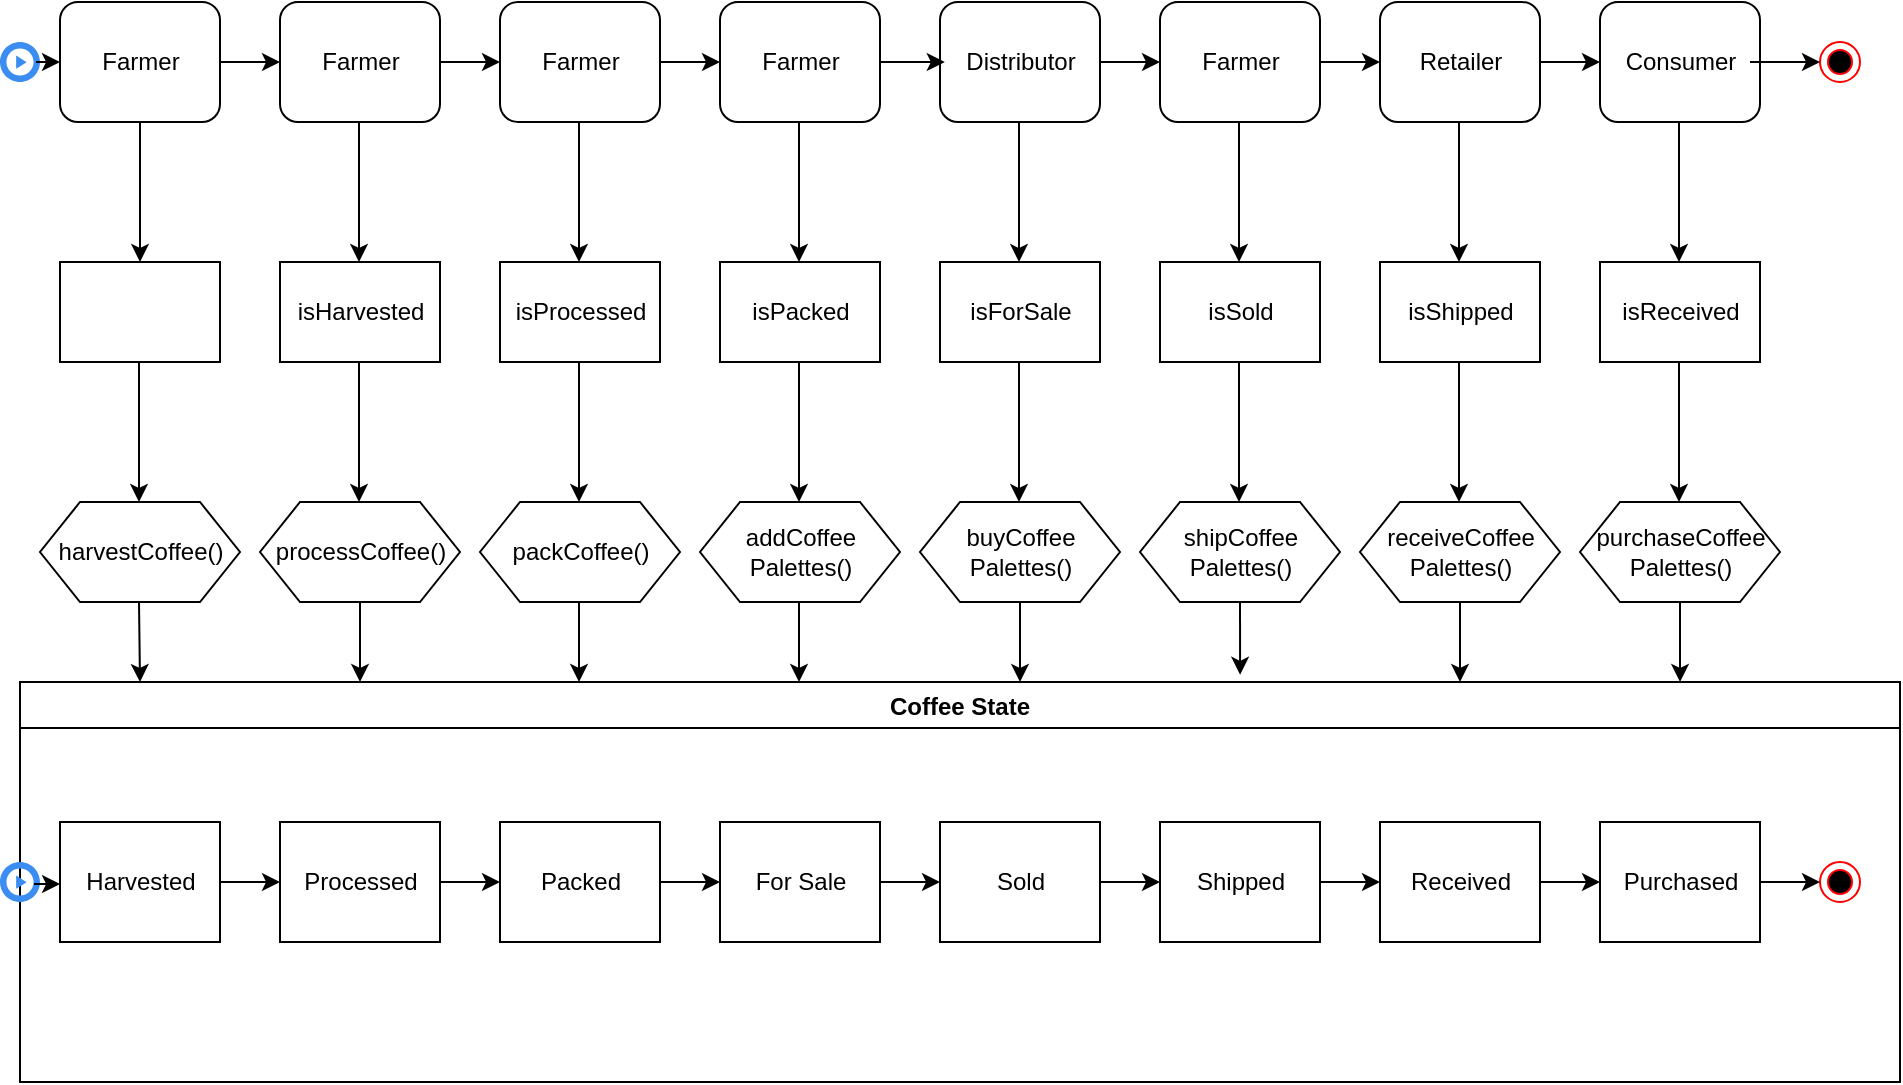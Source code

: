 <mxfile version="16.5.1" type="device"><diagram id="kyZpjeSCqg9_ylXnYAJk" name="Page-1"><mxGraphModel dx="1038" dy="249" grid="1" gridSize="10" guides="1" tooltips="1" connect="1" arrows="1" fold="1" page="0" pageScale="1" pageWidth="850" pageHeight="1100" math="0" shadow="0"><root><mxCell id="0"/><mxCell id="1" parent="0"/><mxCell id="xHu4nDAfz6wIKdTS2oWM-1" value="Coffee State" style="swimlane;" parent="1" vertex="1"><mxGeometry x="10" y="750" width="940" height="200" as="geometry"/></mxCell><mxCell id="xHu4nDAfz6wIKdTS2oWM-3" value="" style="rounded=0;whiteSpace=wrap;html=1;" parent="xHu4nDAfz6wIKdTS2oWM-1" vertex="1"><mxGeometry x="20" y="70" width="80" height="60" as="geometry"/></mxCell><mxCell id="xHu4nDAfz6wIKdTS2oWM-4" value="Harvested" style="text;html=1;resizable=0;autosize=1;align=center;verticalAlign=middle;points=[];fillColor=none;strokeColor=none;rounded=0;" parent="xHu4nDAfz6wIKdTS2oWM-1" vertex="1"><mxGeometry x="25" y="90" width="70" height="20" as="geometry"/></mxCell><mxCell id="xHu4nDAfz6wIKdTS2oWM-5" value="" style="rounded=0;whiteSpace=wrap;html=1;" parent="xHu4nDAfz6wIKdTS2oWM-1" vertex="1"><mxGeometry x="130" y="70" width="80" height="60" as="geometry"/></mxCell><mxCell id="xHu4nDAfz6wIKdTS2oWM-6" value="Processed" style="text;html=1;resizable=0;autosize=1;align=center;verticalAlign=middle;points=[];fillColor=none;strokeColor=none;rounded=0;" parent="xHu4nDAfz6wIKdTS2oWM-1" vertex="1"><mxGeometry x="135" y="90" width="70" height="20" as="geometry"/></mxCell><mxCell id="xHu4nDAfz6wIKdTS2oWM-7" value="" style="rounded=0;whiteSpace=wrap;html=1;" parent="xHu4nDAfz6wIKdTS2oWM-1" vertex="1"><mxGeometry x="240" y="70" width="80" height="60" as="geometry"/></mxCell><mxCell id="xHu4nDAfz6wIKdTS2oWM-8" value="Packed" style="text;html=1;resizable=0;autosize=1;align=center;verticalAlign=middle;points=[];fillColor=none;strokeColor=none;rounded=0;" parent="xHu4nDAfz6wIKdTS2oWM-1" vertex="1"><mxGeometry x="250" y="90" width="60" height="20" as="geometry"/></mxCell><mxCell id="xHu4nDAfz6wIKdTS2oWM-16" value="" style="rounded=0;whiteSpace=wrap;html=1;" parent="xHu4nDAfz6wIKdTS2oWM-1" vertex="1"><mxGeometry x="350" y="70" width="80" height="60" as="geometry"/></mxCell><mxCell id="xHu4nDAfz6wIKdTS2oWM-17" value="For Sale" style="text;html=1;resizable=0;autosize=1;align=center;verticalAlign=middle;points=[];fillColor=none;strokeColor=none;rounded=0;" parent="xHu4nDAfz6wIKdTS2oWM-1" vertex="1"><mxGeometry x="360" y="90" width="60" height="20" as="geometry"/></mxCell><mxCell id="xHu4nDAfz6wIKdTS2oWM-18" value="" style="rounded=0;whiteSpace=wrap;html=1;" parent="xHu4nDAfz6wIKdTS2oWM-1" vertex="1"><mxGeometry x="460" y="70" width="80" height="60" as="geometry"/></mxCell><mxCell id="xHu4nDAfz6wIKdTS2oWM-19" value="Sold" style="text;html=1;resizable=0;autosize=1;align=center;verticalAlign=middle;points=[];fillColor=none;strokeColor=none;rounded=0;" parent="xHu4nDAfz6wIKdTS2oWM-1" vertex="1"><mxGeometry x="480" y="90" width="40" height="20" as="geometry"/></mxCell><mxCell id="xHu4nDAfz6wIKdTS2oWM-20" value="" style="rounded=0;whiteSpace=wrap;html=1;" parent="xHu4nDAfz6wIKdTS2oWM-1" vertex="1"><mxGeometry x="570" y="70" width="80" height="60" as="geometry"/></mxCell><mxCell id="xHu4nDAfz6wIKdTS2oWM-21" value="Shipped" style="text;html=1;resizable=0;autosize=1;align=center;verticalAlign=middle;points=[];fillColor=none;strokeColor=none;rounded=0;" parent="xHu4nDAfz6wIKdTS2oWM-1" vertex="1"><mxGeometry x="580" y="90" width="60" height="20" as="geometry"/></mxCell><mxCell id="xHu4nDAfz6wIKdTS2oWM-22" value="" style="rounded=0;whiteSpace=wrap;html=1;" parent="xHu4nDAfz6wIKdTS2oWM-1" vertex="1"><mxGeometry x="680" y="70" width="80" height="60" as="geometry"/></mxCell><mxCell id="GLrhgmGn17ClowyvpNSP-16" value="" style="edgeStyle=orthogonalEdgeStyle;rounded=0;orthogonalLoop=1;jettySize=auto;html=1;entryX=0;entryY=0.5;entryDx=0;entryDy=0;" parent="xHu4nDAfz6wIKdTS2oWM-1" target="GLrhgmGn17ClowyvpNSP-14" edge="1"><mxGeometry relative="1" as="geometry"><mxPoint x="760" y="100" as="sourcePoint"/></mxGeometry></mxCell><mxCell id="xHu4nDAfz6wIKdTS2oWM-23" value="Received" style="text;html=1;resizable=0;autosize=1;align=center;verticalAlign=middle;points=[];fillColor=none;strokeColor=none;rounded=0;" parent="xHu4nDAfz6wIKdTS2oWM-1" vertex="1"><mxGeometry x="685" y="90" width="70" height="20" as="geometry"/></mxCell><mxCell id="xHu4nDAfz6wIKdTS2oWM-93" value="" style="endArrow=classic;html=1;rounded=0;exitX=1;exitY=0.5;exitDx=0;exitDy=0;" parent="xHu4nDAfz6wIKdTS2oWM-1" source="xHu4nDAfz6wIKdTS2oWM-3" edge="1"><mxGeometry width="50" height="50" relative="1" as="geometry"><mxPoint x="460" y="-30" as="sourcePoint"/><mxPoint x="130" y="100" as="targetPoint"/></mxGeometry></mxCell><mxCell id="xHu4nDAfz6wIKdTS2oWM-94" value="" style="endArrow=classic;html=1;rounded=0;exitX=1;exitY=0.5;exitDx=0;exitDy=0;entryX=0;entryY=0.5;entryDx=0;entryDy=0;" parent="xHu4nDAfz6wIKdTS2oWM-1" source="xHu4nDAfz6wIKdTS2oWM-5" target="xHu4nDAfz6wIKdTS2oWM-7" edge="1"><mxGeometry width="50" height="50" relative="1" as="geometry"><mxPoint x="110" y="110" as="sourcePoint"/><mxPoint x="140" y="110" as="targetPoint"/></mxGeometry></mxCell><mxCell id="xHu4nDAfz6wIKdTS2oWM-95" value="" style="endArrow=classic;html=1;rounded=0;exitX=1;exitY=0.5;exitDx=0;exitDy=0;entryX=0;entryY=0.5;entryDx=0;entryDy=0;" parent="xHu4nDAfz6wIKdTS2oWM-1" source="xHu4nDAfz6wIKdTS2oWM-7" target="xHu4nDAfz6wIKdTS2oWM-16" edge="1"><mxGeometry width="50" height="50" relative="1" as="geometry"><mxPoint x="220" y="110" as="sourcePoint"/><mxPoint x="250" y="110" as="targetPoint"/></mxGeometry></mxCell><mxCell id="xHu4nDAfz6wIKdTS2oWM-96" value="" style="endArrow=classic;html=1;rounded=0;exitX=1;exitY=0.5;exitDx=0;exitDy=0;" parent="xHu4nDAfz6wIKdTS2oWM-1" source="xHu4nDAfz6wIKdTS2oWM-16" edge="1"><mxGeometry width="50" height="50" relative="1" as="geometry"><mxPoint x="330" y="110" as="sourcePoint"/><mxPoint x="460" y="100" as="targetPoint"/></mxGeometry></mxCell><mxCell id="xHu4nDAfz6wIKdTS2oWM-118" value="" style="endArrow=classic;html=1;rounded=0;entryX=0;entryY=0.5;entryDx=0;entryDy=0;" parent="xHu4nDAfz6wIKdTS2oWM-1" target="xHu4nDAfz6wIKdTS2oWM-20" edge="1"><mxGeometry width="50" height="50" relative="1" as="geometry"><mxPoint x="540" y="100" as="sourcePoint"/><mxPoint x="510" y="-80" as="targetPoint"/></mxGeometry></mxCell><mxCell id="xHu4nDAfz6wIKdTS2oWM-120" value="" style="endArrow=classic;html=1;rounded=0;entryX=0;entryY=0.5;entryDx=0;entryDy=0;exitX=1;exitY=0.5;exitDx=0;exitDy=0;" parent="xHu4nDAfz6wIKdTS2oWM-1" source="xHu4nDAfz6wIKdTS2oWM-20" target="xHu4nDAfz6wIKdTS2oWM-22" edge="1"><mxGeometry width="50" height="50" relative="1" as="geometry"><mxPoint x="460" y="-30" as="sourcePoint"/><mxPoint x="510" y="-80" as="targetPoint"/></mxGeometry></mxCell><mxCell id="xHu4nDAfz6wIKdTS2oWM-129" value="" style="sketch=0;html=1;aspect=fixed;strokeColor=none;shadow=0;align=center;verticalAlign=top;fillColor=#3B8DF1;shape=mxgraph.gcp2.play_start" parent="xHu4nDAfz6wIKdTS2oWM-1" vertex="1"><mxGeometry x="-10" y="90" width="20" height="20" as="geometry"/></mxCell><mxCell id="xHu4nDAfz6wIKdTS2oWM-130" value="" style="ellipse;html=1;shape=endState;fillColor=#000000;strokeColor=#ff0000;" parent="xHu4nDAfz6wIKdTS2oWM-1" vertex="1"><mxGeometry x="900" y="90" width="20" height="20" as="geometry"/></mxCell><mxCell id="xHu4nDAfz6wIKdTS2oWM-132" value="" style="endArrow=classic;html=1;rounded=0;exitX=0.85;exitY=0.55;exitDx=0;exitDy=0;exitPerimeter=0;entryX=-0.071;entryY=0.55;entryDx=0;entryDy=0;entryPerimeter=0;" parent="xHu4nDAfz6wIKdTS2oWM-1" source="xHu4nDAfz6wIKdTS2oWM-129" target="xHu4nDAfz6wIKdTS2oWM-4" edge="1"><mxGeometry width="50" height="50" relative="1" as="geometry"><mxPoint x="460" y="-30" as="sourcePoint"/><mxPoint x="510" y="-80" as="targetPoint"/></mxGeometry></mxCell><mxCell id="GLrhgmGn17ClowyvpNSP-13" value="" style="endArrow=classic;html=1;rounded=0;exitX=0.5;exitY=1;exitDx=0;exitDy=0;entryX=0.883;entryY=0;entryDx=0;entryDy=0;entryPerimeter=0;" parent="xHu4nDAfz6wIKdTS2oWM-1" target="xHu4nDAfz6wIKdTS2oWM-1" edge="1"><mxGeometry width="50" height="50" relative="1" as="geometry"><mxPoint x="830" y="-40" as="sourcePoint"/><mxPoint x="960" y="130" as="targetPoint"/><Array as="points"/></mxGeometry></mxCell><mxCell id="GLrhgmGn17ClowyvpNSP-18" value="" style="edgeStyle=orthogonalEdgeStyle;rounded=0;orthogonalLoop=1;jettySize=auto;html=1;" parent="xHu4nDAfz6wIKdTS2oWM-1" source="GLrhgmGn17ClowyvpNSP-14" target="xHu4nDAfz6wIKdTS2oWM-130" edge="1"><mxGeometry relative="1" as="geometry"/></mxCell><mxCell id="GLrhgmGn17ClowyvpNSP-14" value="" style="rounded=0;whiteSpace=wrap;html=1;" parent="xHu4nDAfz6wIKdTS2oWM-1" vertex="1"><mxGeometry x="790" y="70" width="80" height="60" as="geometry"/></mxCell><mxCell id="GLrhgmGn17ClowyvpNSP-15" value="Purchased" style="text;html=1;resizable=0;autosize=1;align=center;verticalAlign=middle;points=[];fillColor=none;strokeColor=none;rounded=0;" parent="xHu4nDAfz6wIKdTS2oWM-1" vertex="1"><mxGeometry x="795" y="90" width="70" height="20" as="geometry"/></mxCell><mxCell id="xHu4nDAfz6wIKdTS2oWM-24" value="" style="rounded=1;whiteSpace=wrap;html=1;" parent="1" vertex="1"><mxGeometry x="30" y="410" width="80" height="60" as="geometry"/></mxCell><mxCell id="xHu4nDAfz6wIKdTS2oWM-25" value="Farmer" style="text;html=1;resizable=0;autosize=1;align=center;verticalAlign=middle;points=[];fillColor=none;strokeColor=none;rounded=0;" parent="1" vertex="1"><mxGeometry x="45" y="430" width="50" height="20" as="geometry"/></mxCell><mxCell id="xHu4nDAfz6wIKdTS2oWM-26" value="" style="rounded=1;whiteSpace=wrap;html=1;" parent="1" vertex="1"><mxGeometry x="140" y="410" width="80" height="60" as="geometry"/></mxCell><mxCell id="xHu4nDAfz6wIKdTS2oWM-27" value="Farmer" style="text;html=1;resizable=0;autosize=1;align=center;verticalAlign=middle;points=[];fillColor=none;strokeColor=none;rounded=0;" parent="1" vertex="1"><mxGeometry x="155" y="430" width="50" height="20" as="geometry"/></mxCell><mxCell id="xHu4nDAfz6wIKdTS2oWM-29" value="" style="shape=hexagon;perimeter=hexagonPerimeter2;whiteSpace=wrap;html=1;fixedSize=1;" parent="1" vertex="1"><mxGeometry x="20" y="660" width="100" height="50" as="geometry"/></mxCell><mxCell id="xHu4nDAfz6wIKdTS2oWM-30" value="harvestCoffee()" style="text;html=1;resizable=0;autosize=1;align=center;verticalAlign=middle;points=[];fillColor=none;strokeColor=none;rounded=0;" parent="1" vertex="1"><mxGeometry x="20" y="675" width="100" height="20" as="geometry"/></mxCell><mxCell id="xHu4nDAfz6wIKdTS2oWM-31" value="" style="shape=hexagon;perimeter=hexagonPerimeter2;whiteSpace=wrap;html=1;fixedSize=1;" parent="1" vertex="1"><mxGeometry x="130" y="660" width="100" height="50" as="geometry"/></mxCell><mxCell id="xHu4nDAfz6wIKdTS2oWM-32" value="processCoffee()" style="text;html=1;resizable=0;autosize=1;align=center;verticalAlign=middle;points=[];fillColor=none;strokeColor=none;rounded=0;" parent="1" vertex="1"><mxGeometry x="130" y="675" width="100" height="20" as="geometry"/></mxCell><mxCell id="xHu4nDAfz6wIKdTS2oWM-33" value="" style="shape=hexagon;perimeter=hexagonPerimeter2;whiteSpace=wrap;html=1;fixedSize=1;" parent="1" vertex="1"><mxGeometry x="240" y="660" width="100" height="50" as="geometry"/></mxCell><mxCell id="xHu4nDAfz6wIKdTS2oWM-34" value="packCoffee()" style="text;html=1;resizable=0;autosize=1;align=center;verticalAlign=middle;points=[];fillColor=none;strokeColor=none;rounded=0;" parent="1" vertex="1"><mxGeometry x="250" y="675" width="80" height="20" as="geometry"/></mxCell><mxCell id="xHu4nDAfz6wIKdTS2oWM-35" value="" style="rounded=1;whiteSpace=wrap;html=1;" parent="1" vertex="1"><mxGeometry x="250" y="410" width="80" height="60" as="geometry"/></mxCell><mxCell id="xHu4nDAfz6wIKdTS2oWM-36" value="Farmer" style="text;html=1;resizable=0;autosize=1;align=center;verticalAlign=middle;points=[];fillColor=none;strokeColor=none;rounded=0;" parent="1" vertex="1"><mxGeometry x="265" y="430" width="50" height="20" as="geometry"/></mxCell><mxCell id="xHu4nDAfz6wIKdTS2oWM-37" value="" style="shape=hexagon;perimeter=hexagonPerimeter2;whiteSpace=wrap;html=1;fixedSize=1;" parent="1" vertex="1"><mxGeometry x="350" y="660" width="100" height="50" as="geometry"/></mxCell><mxCell id="xHu4nDAfz6wIKdTS2oWM-38" value="addCoffee&lt;br&gt;Palettes()" style="text;html=1;resizable=0;autosize=1;align=center;verticalAlign=middle;points=[];fillColor=none;strokeColor=none;rounded=0;" parent="1" vertex="1"><mxGeometry x="365" y="670" width="70" height="30" as="geometry"/></mxCell><mxCell id="xHu4nDAfz6wIKdTS2oWM-39" value="" style="rounded=1;whiteSpace=wrap;html=1;" parent="1" vertex="1"><mxGeometry x="360" y="410" width="80" height="60" as="geometry"/></mxCell><mxCell id="xHu4nDAfz6wIKdTS2oWM-40" value="Farmer" style="text;html=1;resizable=0;autosize=1;align=center;verticalAlign=middle;points=[];fillColor=none;strokeColor=none;rounded=0;" parent="1" vertex="1"><mxGeometry x="375" y="430" width="50" height="20" as="geometry"/></mxCell><mxCell id="xHu4nDAfz6wIKdTS2oWM-41" value="" style="shape=hexagon;perimeter=hexagonPerimeter2;whiteSpace=wrap;html=1;fixedSize=1;" parent="1" vertex="1"><mxGeometry x="460" y="660" width="100" height="50" as="geometry"/></mxCell><mxCell id="xHu4nDAfz6wIKdTS2oWM-42" value="buyCoffee&lt;br&gt;Palettes()" style="text;html=1;resizable=0;autosize=1;align=center;verticalAlign=middle;points=[];fillColor=none;strokeColor=none;rounded=0;" parent="1" vertex="1"><mxGeometry x="475" y="670" width="70" height="30" as="geometry"/></mxCell><mxCell id="xHu4nDAfz6wIKdTS2oWM-43" value="" style="rounded=1;whiteSpace=wrap;html=1;" parent="1" vertex="1"><mxGeometry x="470" y="410" width="80" height="60" as="geometry"/></mxCell><mxCell id="xHu4nDAfz6wIKdTS2oWM-44" value="Distributor" style="text;html=1;resizable=0;autosize=1;align=center;verticalAlign=middle;points=[];fillColor=none;strokeColor=none;rounded=0;" parent="1" vertex="1"><mxGeometry x="475" y="430" width="70" height="20" as="geometry"/></mxCell><mxCell id="xHu4nDAfz6wIKdTS2oWM-45" value="" style="shape=hexagon;perimeter=hexagonPerimeter2;whiteSpace=wrap;html=1;fixedSize=1;" parent="1" vertex="1"><mxGeometry x="570" y="660" width="100" height="50" as="geometry"/></mxCell><mxCell id="xHu4nDAfz6wIKdTS2oWM-46" value="shipCoffee&lt;br&gt;Palettes()" style="text;html=1;resizable=0;autosize=1;align=center;verticalAlign=middle;points=[];fillColor=none;strokeColor=none;rounded=0;" parent="1" vertex="1"><mxGeometry x="585" y="670" width="70" height="30" as="geometry"/></mxCell><mxCell id="xHu4nDAfz6wIKdTS2oWM-49" value="" style="shape=hexagon;perimeter=hexagonPerimeter2;whiteSpace=wrap;html=1;fixedSize=1;" parent="1" vertex="1"><mxGeometry x="680" y="660" width="100" height="50" as="geometry"/></mxCell><mxCell id="xHu4nDAfz6wIKdTS2oWM-50" value="receiveCoffee&lt;br&gt;Palettes()" style="text;html=1;resizable=0;autosize=1;align=center;verticalAlign=middle;points=[];fillColor=none;strokeColor=none;rounded=0;" parent="1" vertex="1"><mxGeometry x="685" y="670" width="90" height="30" as="geometry"/></mxCell><mxCell id="xHu4nDAfz6wIKdTS2oWM-51" value="" style="rounded=1;whiteSpace=wrap;html=1;" parent="1" vertex="1"><mxGeometry x="580" y="410" width="80" height="60" as="geometry"/></mxCell><mxCell id="xHu4nDAfz6wIKdTS2oWM-52" value="Farmer" style="text;html=1;resizable=0;autosize=1;align=center;verticalAlign=middle;points=[];fillColor=none;strokeColor=none;rounded=0;" parent="1" vertex="1"><mxGeometry x="595" y="430" width="50" height="20" as="geometry"/></mxCell><mxCell id="GLrhgmGn17ClowyvpNSP-12" value="" style="edgeStyle=orthogonalEdgeStyle;rounded=0;orthogonalLoop=1;jettySize=auto;html=1;entryX=0;entryY=0.5;entryDx=0;entryDy=0;" parent="1" source="xHu4nDAfz6wIKdTS2oWM-53" target="GLrhgmGn17ClowyvpNSP-4" edge="1"><mxGeometry relative="1" as="geometry"/></mxCell><mxCell id="xHu4nDAfz6wIKdTS2oWM-53" value="" style="rounded=1;whiteSpace=wrap;html=1;" parent="1" vertex="1"><mxGeometry x="690" y="410" width="80" height="60" as="geometry"/></mxCell><mxCell id="xHu4nDAfz6wIKdTS2oWM-54" value="Retailer" style="text;html=1;resizable=0;autosize=1;align=center;verticalAlign=middle;points=[];fillColor=none;strokeColor=none;rounded=0;" parent="1" vertex="1"><mxGeometry x="700" y="430" width="60" height="20" as="geometry"/></mxCell><mxCell id="xHu4nDAfz6wIKdTS2oWM-57" value="" style="rounded=0;whiteSpace=wrap;html=1;" parent="1" vertex="1"><mxGeometry x="30" y="540" width="80" height="50" as="geometry"/></mxCell><mxCell id="xHu4nDAfz6wIKdTS2oWM-59" value="" style="rounded=0;whiteSpace=wrap;html=1;" parent="1" vertex="1"><mxGeometry x="140" y="540" width="80" height="50" as="geometry"/></mxCell><mxCell id="xHu4nDAfz6wIKdTS2oWM-60" value="isHarvested" style="text;html=1;resizable=0;autosize=1;align=center;verticalAlign=middle;points=[];fillColor=none;strokeColor=none;rounded=0;" parent="1" vertex="1"><mxGeometry x="140" y="555" width="80" height="20" as="geometry"/></mxCell><mxCell id="xHu4nDAfz6wIKdTS2oWM-61" value="" style="rounded=0;whiteSpace=wrap;html=1;" parent="1" vertex="1"><mxGeometry x="250" y="540" width="80" height="50" as="geometry"/></mxCell><mxCell id="xHu4nDAfz6wIKdTS2oWM-62" value="isProcessed" style="text;html=1;resizable=0;autosize=1;align=center;verticalAlign=middle;points=[];fillColor=none;strokeColor=none;rounded=0;" parent="1" vertex="1"><mxGeometry x="250" y="555" width="80" height="20" as="geometry"/></mxCell><mxCell id="xHu4nDAfz6wIKdTS2oWM-63" value="" style="rounded=0;whiteSpace=wrap;html=1;" parent="1" vertex="1"><mxGeometry x="360" y="540" width="80" height="50" as="geometry"/></mxCell><mxCell id="xHu4nDAfz6wIKdTS2oWM-64" value="isPacked" style="text;html=1;resizable=0;autosize=1;align=center;verticalAlign=middle;points=[];fillColor=none;strokeColor=none;rounded=0;" parent="1" vertex="1"><mxGeometry x="370" y="555" width="60" height="20" as="geometry"/></mxCell><mxCell id="xHu4nDAfz6wIKdTS2oWM-65" value="" style="rounded=0;whiteSpace=wrap;html=1;" parent="1" vertex="1"><mxGeometry x="470" y="540" width="80" height="50" as="geometry"/></mxCell><mxCell id="xHu4nDAfz6wIKdTS2oWM-66" value="isForSale" style="text;html=1;resizable=0;autosize=1;align=center;verticalAlign=middle;points=[];fillColor=none;strokeColor=none;rounded=0;" parent="1" vertex="1"><mxGeometry x="475" y="555" width="70" height="20" as="geometry"/></mxCell><mxCell id="xHu4nDAfz6wIKdTS2oWM-67" value="" style="rounded=0;whiteSpace=wrap;html=1;" parent="1" vertex="1"><mxGeometry x="580" y="540" width="80" height="50" as="geometry"/></mxCell><mxCell id="xHu4nDAfz6wIKdTS2oWM-68" value="isSold" style="text;html=1;resizable=0;autosize=1;align=center;verticalAlign=middle;points=[];fillColor=none;strokeColor=none;rounded=0;" parent="1" vertex="1"><mxGeometry x="595" y="555" width="50" height="20" as="geometry"/></mxCell><mxCell id="xHu4nDAfz6wIKdTS2oWM-69" value="" style="rounded=0;whiteSpace=wrap;html=1;" parent="1" vertex="1"><mxGeometry x="690" y="540" width="80" height="50" as="geometry"/></mxCell><mxCell id="xHu4nDAfz6wIKdTS2oWM-70" value="isShipped" style="text;html=1;resizable=0;autosize=1;align=center;verticalAlign=middle;points=[];fillColor=none;strokeColor=none;rounded=0;" parent="1" vertex="1"><mxGeometry x="695" y="555" width="70" height="20" as="geometry"/></mxCell><mxCell id="xHu4nDAfz6wIKdTS2oWM-71" value="" style="endArrow=classic;html=1;rounded=0;exitX=0.5;exitY=1;exitDx=0;exitDy=0;entryX=0.5;entryY=0;entryDx=0;entryDy=0;" parent="1" source="xHu4nDAfz6wIKdTS2oWM-24" target="xHu4nDAfz6wIKdTS2oWM-57" edge="1"><mxGeometry width="50" height="50" relative="1" as="geometry"><mxPoint x="470" y="720" as="sourcePoint"/><mxPoint x="520" y="670" as="targetPoint"/></mxGeometry></mxCell><mxCell id="xHu4nDAfz6wIKdTS2oWM-72" value="" style="endArrow=classic;html=1;rounded=0;exitX=0.5;exitY=1;exitDx=0;exitDy=0;entryX=0.5;entryY=0;entryDx=0;entryDy=0;" parent="1" edge="1"><mxGeometry width="50" height="50" relative="1" as="geometry"><mxPoint x="179.5" y="470" as="sourcePoint"/><mxPoint x="179.5" y="540" as="targetPoint"/></mxGeometry></mxCell><mxCell id="xHu4nDAfz6wIKdTS2oWM-73" value="" style="endArrow=classic;html=1;rounded=0;exitX=0.5;exitY=1;exitDx=0;exitDy=0;entryX=0.5;entryY=0;entryDx=0;entryDy=0;" parent="1" edge="1"><mxGeometry width="50" height="50" relative="1" as="geometry"><mxPoint x="289.5" y="470" as="sourcePoint"/><mxPoint x="289.5" y="540" as="targetPoint"/></mxGeometry></mxCell><mxCell id="xHu4nDAfz6wIKdTS2oWM-74" value="" style="endArrow=classic;html=1;rounded=0;exitX=0.5;exitY=1;exitDx=0;exitDy=0;entryX=0.5;entryY=0;entryDx=0;entryDy=0;" parent="1" edge="1"><mxGeometry width="50" height="50" relative="1" as="geometry"><mxPoint x="399.5" y="470" as="sourcePoint"/><mxPoint x="399.5" y="540" as="targetPoint"/></mxGeometry></mxCell><mxCell id="xHu4nDAfz6wIKdTS2oWM-75" value="" style="endArrow=classic;html=1;rounded=0;exitX=0.5;exitY=1;exitDx=0;exitDy=0;entryX=0.5;entryY=0;entryDx=0;entryDy=0;" parent="1" edge="1"><mxGeometry width="50" height="50" relative="1" as="geometry"><mxPoint x="509.5" y="470" as="sourcePoint"/><mxPoint x="509.5" y="540" as="targetPoint"/></mxGeometry></mxCell><mxCell id="xHu4nDAfz6wIKdTS2oWM-76" value="" style="endArrow=classic;html=1;rounded=0;exitX=0.5;exitY=1;exitDx=0;exitDy=0;entryX=0.5;entryY=0;entryDx=0;entryDy=0;" parent="1" edge="1"><mxGeometry width="50" height="50" relative="1" as="geometry"><mxPoint x="619.5" y="470" as="sourcePoint"/><mxPoint x="619.5" y="540" as="targetPoint"/></mxGeometry></mxCell><mxCell id="xHu4nDAfz6wIKdTS2oWM-77" value="" style="endArrow=classic;html=1;rounded=0;exitX=0.5;exitY=1;exitDx=0;exitDy=0;entryX=0.5;entryY=0;entryDx=0;entryDy=0;" parent="1" edge="1"><mxGeometry width="50" height="50" relative="1" as="geometry"><mxPoint x="729.5" y="470" as="sourcePoint"/><mxPoint x="729.5" y="540" as="targetPoint"/></mxGeometry></mxCell><mxCell id="xHu4nDAfz6wIKdTS2oWM-78" value="" style="endArrow=classic;html=1;rounded=0;exitX=0.5;exitY=1;exitDx=0;exitDy=0;entryX=0.5;entryY=0;entryDx=0;entryDy=0;" parent="1" edge="1"><mxGeometry width="50" height="50" relative="1" as="geometry"><mxPoint x="69.5" y="590" as="sourcePoint"/><mxPoint x="69.5" y="660" as="targetPoint"/></mxGeometry></mxCell><mxCell id="xHu4nDAfz6wIKdTS2oWM-79" value="" style="endArrow=classic;html=1;rounded=0;exitX=0.5;exitY=1;exitDx=0;exitDy=0;entryX=0.5;entryY=0;entryDx=0;entryDy=0;" parent="1" edge="1"><mxGeometry width="50" height="50" relative="1" as="geometry"><mxPoint x="179.5" y="590" as="sourcePoint"/><mxPoint x="179.5" y="660" as="targetPoint"/></mxGeometry></mxCell><mxCell id="xHu4nDAfz6wIKdTS2oWM-80" value="" style="endArrow=classic;html=1;rounded=0;exitX=0.5;exitY=1;exitDx=0;exitDy=0;entryX=0.5;entryY=0;entryDx=0;entryDy=0;" parent="1" edge="1"><mxGeometry width="50" height="50" relative="1" as="geometry"><mxPoint x="289.5" y="590" as="sourcePoint"/><mxPoint x="289.5" y="660" as="targetPoint"/></mxGeometry></mxCell><mxCell id="xHu4nDAfz6wIKdTS2oWM-81" value="" style="endArrow=classic;html=1;rounded=0;exitX=0.5;exitY=1;exitDx=0;exitDy=0;entryX=0.5;entryY=0;entryDx=0;entryDy=0;" parent="1" edge="1"><mxGeometry width="50" height="50" relative="1" as="geometry"><mxPoint x="399.5" y="590" as="sourcePoint"/><mxPoint x="399.5" y="660" as="targetPoint"/></mxGeometry></mxCell><mxCell id="xHu4nDAfz6wIKdTS2oWM-82" value="" style="endArrow=classic;html=1;rounded=0;exitX=0.5;exitY=1;exitDx=0;exitDy=0;entryX=0.5;entryY=0;entryDx=0;entryDy=0;" parent="1" edge="1"><mxGeometry width="50" height="50" relative="1" as="geometry"><mxPoint x="509.5" y="590" as="sourcePoint"/><mxPoint x="509.5" y="660" as="targetPoint"/></mxGeometry></mxCell><mxCell id="xHu4nDAfz6wIKdTS2oWM-83" value="" style="endArrow=classic;html=1;rounded=0;exitX=0.5;exitY=1;exitDx=0;exitDy=0;entryX=0.5;entryY=0;entryDx=0;entryDy=0;" parent="1" edge="1"><mxGeometry width="50" height="50" relative="1" as="geometry"><mxPoint x="619.5" y="590" as="sourcePoint"/><mxPoint x="619.5" y="660" as="targetPoint"/></mxGeometry></mxCell><mxCell id="xHu4nDAfz6wIKdTS2oWM-84" value="" style="endArrow=classic;html=1;rounded=0;exitX=0.5;exitY=1;exitDx=0;exitDy=0;entryX=0.5;entryY=0;entryDx=0;entryDy=0;" parent="1" edge="1"><mxGeometry width="50" height="50" relative="1" as="geometry"><mxPoint x="729.5" y="590" as="sourcePoint"/><mxPoint x="729.5" y="660" as="targetPoint"/></mxGeometry></mxCell><mxCell id="xHu4nDAfz6wIKdTS2oWM-85" value="" style="endArrow=classic;html=1;rounded=0;exitX=0.5;exitY=1;exitDx=0;exitDy=0;" parent="1" edge="1"><mxGeometry width="50" height="50" relative="1" as="geometry"><mxPoint x="69.5" y="710" as="sourcePoint"/><mxPoint x="70" y="750" as="targetPoint"/></mxGeometry></mxCell><mxCell id="xHu4nDAfz6wIKdTS2oWM-86" value="" style="endArrow=classic;html=1;rounded=0;exitX=0.5;exitY=1;exitDx=0;exitDy=0;" parent="1" source="xHu4nDAfz6wIKdTS2oWM-31" edge="1"><mxGeometry width="50" height="50" relative="1" as="geometry"><mxPoint x="79.5" y="720" as="sourcePoint"/><mxPoint x="180" y="750" as="targetPoint"/><Array as="points"/></mxGeometry></mxCell><mxCell id="xHu4nDAfz6wIKdTS2oWM-87" value="" style="endArrow=classic;html=1;rounded=0;exitX=0.5;exitY=1;exitDx=0;exitDy=0;" parent="1" edge="1"><mxGeometry width="50" height="50" relative="1" as="geometry"><mxPoint x="289.5" y="710" as="sourcePoint"/><mxPoint x="289.5" y="750" as="targetPoint"/><Array as="points"/></mxGeometry></mxCell><mxCell id="xHu4nDAfz6wIKdTS2oWM-88" value="" style="endArrow=classic;html=1;rounded=0;exitX=0.5;exitY=1;exitDx=0;exitDy=0;" parent="1" edge="1"><mxGeometry width="50" height="50" relative="1" as="geometry"><mxPoint x="399.5" y="710" as="sourcePoint"/><mxPoint x="399.5" y="750" as="targetPoint"/><Array as="points"/></mxGeometry></mxCell><mxCell id="xHu4nDAfz6wIKdTS2oWM-90" value="" style="endArrow=classic;html=1;rounded=0;exitX=0.5;exitY=1;exitDx=0;exitDy=0;" parent="1" source="xHu4nDAfz6wIKdTS2oWM-41" edge="1"><mxGeometry width="50" height="50" relative="1" as="geometry"><mxPoint x="409.5" y="720" as="sourcePoint"/><mxPoint x="510" y="750" as="targetPoint"/><Array as="points"/></mxGeometry></mxCell><mxCell id="xHu4nDAfz6wIKdTS2oWM-91" value="" style="endArrow=classic;html=1;rounded=0;exitX=0.5;exitY=1;exitDx=0;exitDy=0;entryX=0.649;entryY=-0.018;entryDx=0;entryDy=0;entryPerimeter=0;" parent="1" source="xHu4nDAfz6wIKdTS2oWM-45" target="xHu4nDAfz6wIKdTS2oWM-1" edge="1"><mxGeometry width="50" height="50" relative="1" as="geometry"><mxPoint x="520" y="720" as="sourcePoint"/><mxPoint x="520" y="760" as="targetPoint"/><Array as="points"/></mxGeometry></mxCell><mxCell id="xHu4nDAfz6wIKdTS2oWM-92" value="" style="endArrow=classic;html=1;rounded=0;exitX=0.5;exitY=1;exitDx=0;exitDy=0;" parent="1" source="xHu4nDAfz6wIKdTS2oWM-49" edge="1"><mxGeometry width="50" height="50" relative="1" as="geometry"><mxPoint x="530" y="730" as="sourcePoint"/><mxPoint x="730" y="750" as="targetPoint"/><Array as="points"/></mxGeometry></mxCell><mxCell id="xHu4nDAfz6wIKdTS2oWM-121" value="" style="endArrow=classic;html=1;rounded=0;exitX=1;exitY=0.5;exitDx=0;exitDy=0;entryX=0;entryY=0.5;entryDx=0;entryDy=0;" parent="1" source="xHu4nDAfz6wIKdTS2oWM-24" target="xHu4nDAfz6wIKdTS2oWM-26" edge="1"><mxGeometry width="50" height="50" relative="1" as="geometry"><mxPoint x="470" y="720" as="sourcePoint"/><mxPoint x="520" y="670" as="targetPoint"/></mxGeometry></mxCell><mxCell id="xHu4nDAfz6wIKdTS2oWM-122" value="" style="endArrow=classic;html=1;rounded=0;exitX=1;exitY=0.5;exitDx=0;exitDy=0;entryX=0;entryY=0.5;entryDx=0;entryDy=0;" parent="1" source="xHu4nDAfz6wIKdTS2oWM-26" target="xHu4nDAfz6wIKdTS2oWM-35" edge="1"><mxGeometry width="50" height="50" relative="1" as="geometry"><mxPoint x="120" y="450" as="sourcePoint"/><mxPoint x="150" y="450" as="targetPoint"/></mxGeometry></mxCell><mxCell id="xHu4nDAfz6wIKdTS2oWM-123" value="" style="endArrow=classic;html=1;rounded=0;exitX=1;exitY=0.5;exitDx=0;exitDy=0;entryX=0;entryY=0.5;entryDx=0;entryDy=0;" parent="1" source="xHu4nDAfz6wIKdTS2oWM-35" target="xHu4nDAfz6wIKdTS2oWM-39" edge="1"><mxGeometry width="50" height="50" relative="1" as="geometry"><mxPoint x="230" y="450" as="sourcePoint"/><mxPoint x="260" y="450" as="targetPoint"/></mxGeometry></mxCell><mxCell id="xHu4nDAfz6wIKdTS2oWM-124" value="" style="endArrow=classic;html=1;rounded=0;exitX=1;exitY=0.5;exitDx=0;exitDy=0;entryX=-0.037;entryY=0.5;entryDx=0;entryDy=0;entryPerimeter=0;" parent="1" source="xHu4nDAfz6wIKdTS2oWM-39" target="xHu4nDAfz6wIKdTS2oWM-44" edge="1"><mxGeometry width="50" height="50" relative="1" as="geometry"><mxPoint x="340" y="450" as="sourcePoint"/><mxPoint x="370" y="450" as="targetPoint"/></mxGeometry></mxCell><mxCell id="xHu4nDAfz6wIKdTS2oWM-125" value="" style="endArrow=classic;html=1;rounded=0;" parent="1" edge="1"><mxGeometry width="50" height="50" relative="1" as="geometry"><mxPoint x="550" y="440" as="sourcePoint"/><mxPoint x="580" y="440" as="targetPoint"/></mxGeometry></mxCell><mxCell id="xHu4nDAfz6wIKdTS2oWM-126" value="" style="endArrow=classic;html=1;rounded=0;entryX=0;entryY=0.5;entryDx=0;entryDy=0;" parent="1" target="xHu4nDAfz6wIKdTS2oWM-53" edge="1"><mxGeometry width="50" height="50" relative="1" as="geometry"><mxPoint x="660" y="440" as="sourcePoint"/><mxPoint x="487.04" y="460" as="targetPoint"/></mxGeometry></mxCell><mxCell id="xHu4nDAfz6wIKdTS2oWM-128" value="" style="sketch=0;html=1;aspect=fixed;strokeColor=none;shadow=0;align=center;verticalAlign=top;fillColor=#3B8DF1;shape=mxgraph.gcp2.play_start" parent="1" vertex="1"><mxGeometry y="430" width="20" height="20" as="geometry"/></mxCell><mxCell id="xHu4nDAfz6wIKdTS2oWM-131" value="" style="ellipse;html=1;shape=endState;fillColor=#000000;strokeColor=#ff0000;" parent="1" vertex="1"><mxGeometry x="910" y="430" width="20" height="20" as="geometry"/></mxCell><mxCell id="xHu4nDAfz6wIKdTS2oWM-133" value="" style="endArrow=classic;html=1;rounded=0;exitX=0.9;exitY=0.5;exitDx=0;exitDy=0;exitPerimeter=0;entryX=0;entryY=0.5;entryDx=0;entryDy=0;" parent="1" source="xHu4nDAfz6wIKdTS2oWM-128" target="xHu4nDAfz6wIKdTS2oWM-24" edge="1"><mxGeometry width="50" height="50" relative="1" as="geometry"><mxPoint x="470" y="720" as="sourcePoint"/><mxPoint x="520" y="670" as="targetPoint"/></mxGeometry></mxCell><mxCell id="GLrhgmGn17ClowyvpNSP-4" value="" style="rounded=1;whiteSpace=wrap;html=1;" parent="1" vertex="1"><mxGeometry x="800" y="410" width="80" height="60" as="geometry"/></mxCell><mxCell id="GLrhgmGn17ClowyvpNSP-17" value="" style="edgeStyle=orthogonalEdgeStyle;rounded=0;orthogonalLoop=1;jettySize=auto;html=1;" parent="1" source="GLrhgmGn17ClowyvpNSP-5" target="xHu4nDAfz6wIKdTS2oWM-131" edge="1"><mxGeometry relative="1" as="geometry"/></mxCell><mxCell id="GLrhgmGn17ClowyvpNSP-5" value="Consumer" style="text;html=1;resizable=0;autosize=1;align=center;verticalAlign=middle;points=[];fillColor=none;strokeColor=none;rounded=0;" parent="1" vertex="1"><mxGeometry x="805" y="430" width="70" height="20" as="geometry"/></mxCell><mxCell id="GLrhgmGn17ClowyvpNSP-6" value="" style="rounded=0;whiteSpace=wrap;html=1;" parent="1" vertex="1"><mxGeometry x="800" y="540" width="80" height="50" as="geometry"/></mxCell><mxCell id="GLrhgmGn17ClowyvpNSP-7" value="isReceived" style="text;html=1;resizable=0;autosize=1;align=center;verticalAlign=middle;points=[];fillColor=none;strokeColor=none;rounded=0;" parent="1" vertex="1"><mxGeometry x="805" y="555" width="70" height="20" as="geometry"/></mxCell><mxCell id="GLrhgmGn17ClowyvpNSP-8" value="" style="endArrow=classic;html=1;rounded=0;exitX=0.5;exitY=1;exitDx=0;exitDy=0;entryX=0.5;entryY=0;entryDx=0;entryDy=0;" parent="1" edge="1"><mxGeometry width="50" height="50" relative="1" as="geometry"><mxPoint x="839.5" y="470" as="sourcePoint"/><mxPoint x="839.5" y="540" as="targetPoint"/></mxGeometry></mxCell><mxCell id="GLrhgmGn17ClowyvpNSP-9" value="" style="endArrow=classic;html=1;rounded=0;exitX=0.5;exitY=1;exitDx=0;exitDy=0;entryX=0.5;entryY=0;entryDx=0;entryDy=0;" parent="1" edge="1"><mxGeometry width="50" height="50" relative="1" as="geometry"><mxPoint x="839.5" y="590" as="sourcePoint"/><mxPoint x="839.5" y="660" as="targetPoint"/></mxGeometry></mxCell><mxCell id="GLrhgmGn17ClowyvpNSP-10" value="" style="shape=hexagon;perimeter=hexagonPerimeter2;whiteSpace=wrap;html=1;fixedSize=1;" parent="1" vertex="1"><mxGeometry x="790" y="660" width="100" height="50" as="geometry"/></mxCell><mxCell id="GLrhgmGn17ClowyvpNSP-11" value="purchaseCoffee&lt;br&gt;Palettes()" style="text;html=1;resizable=0;autosize=1;align=center;verticalAlign=middle;points=[];fillColor=none;strokeColor=none;rounded=0;" parent="1" vertex="1"><mxGeometry x="790" y="670" width="100" height="30" as="geometry"/></mxCell></root></mxGraphModel></diagram></mxfile>